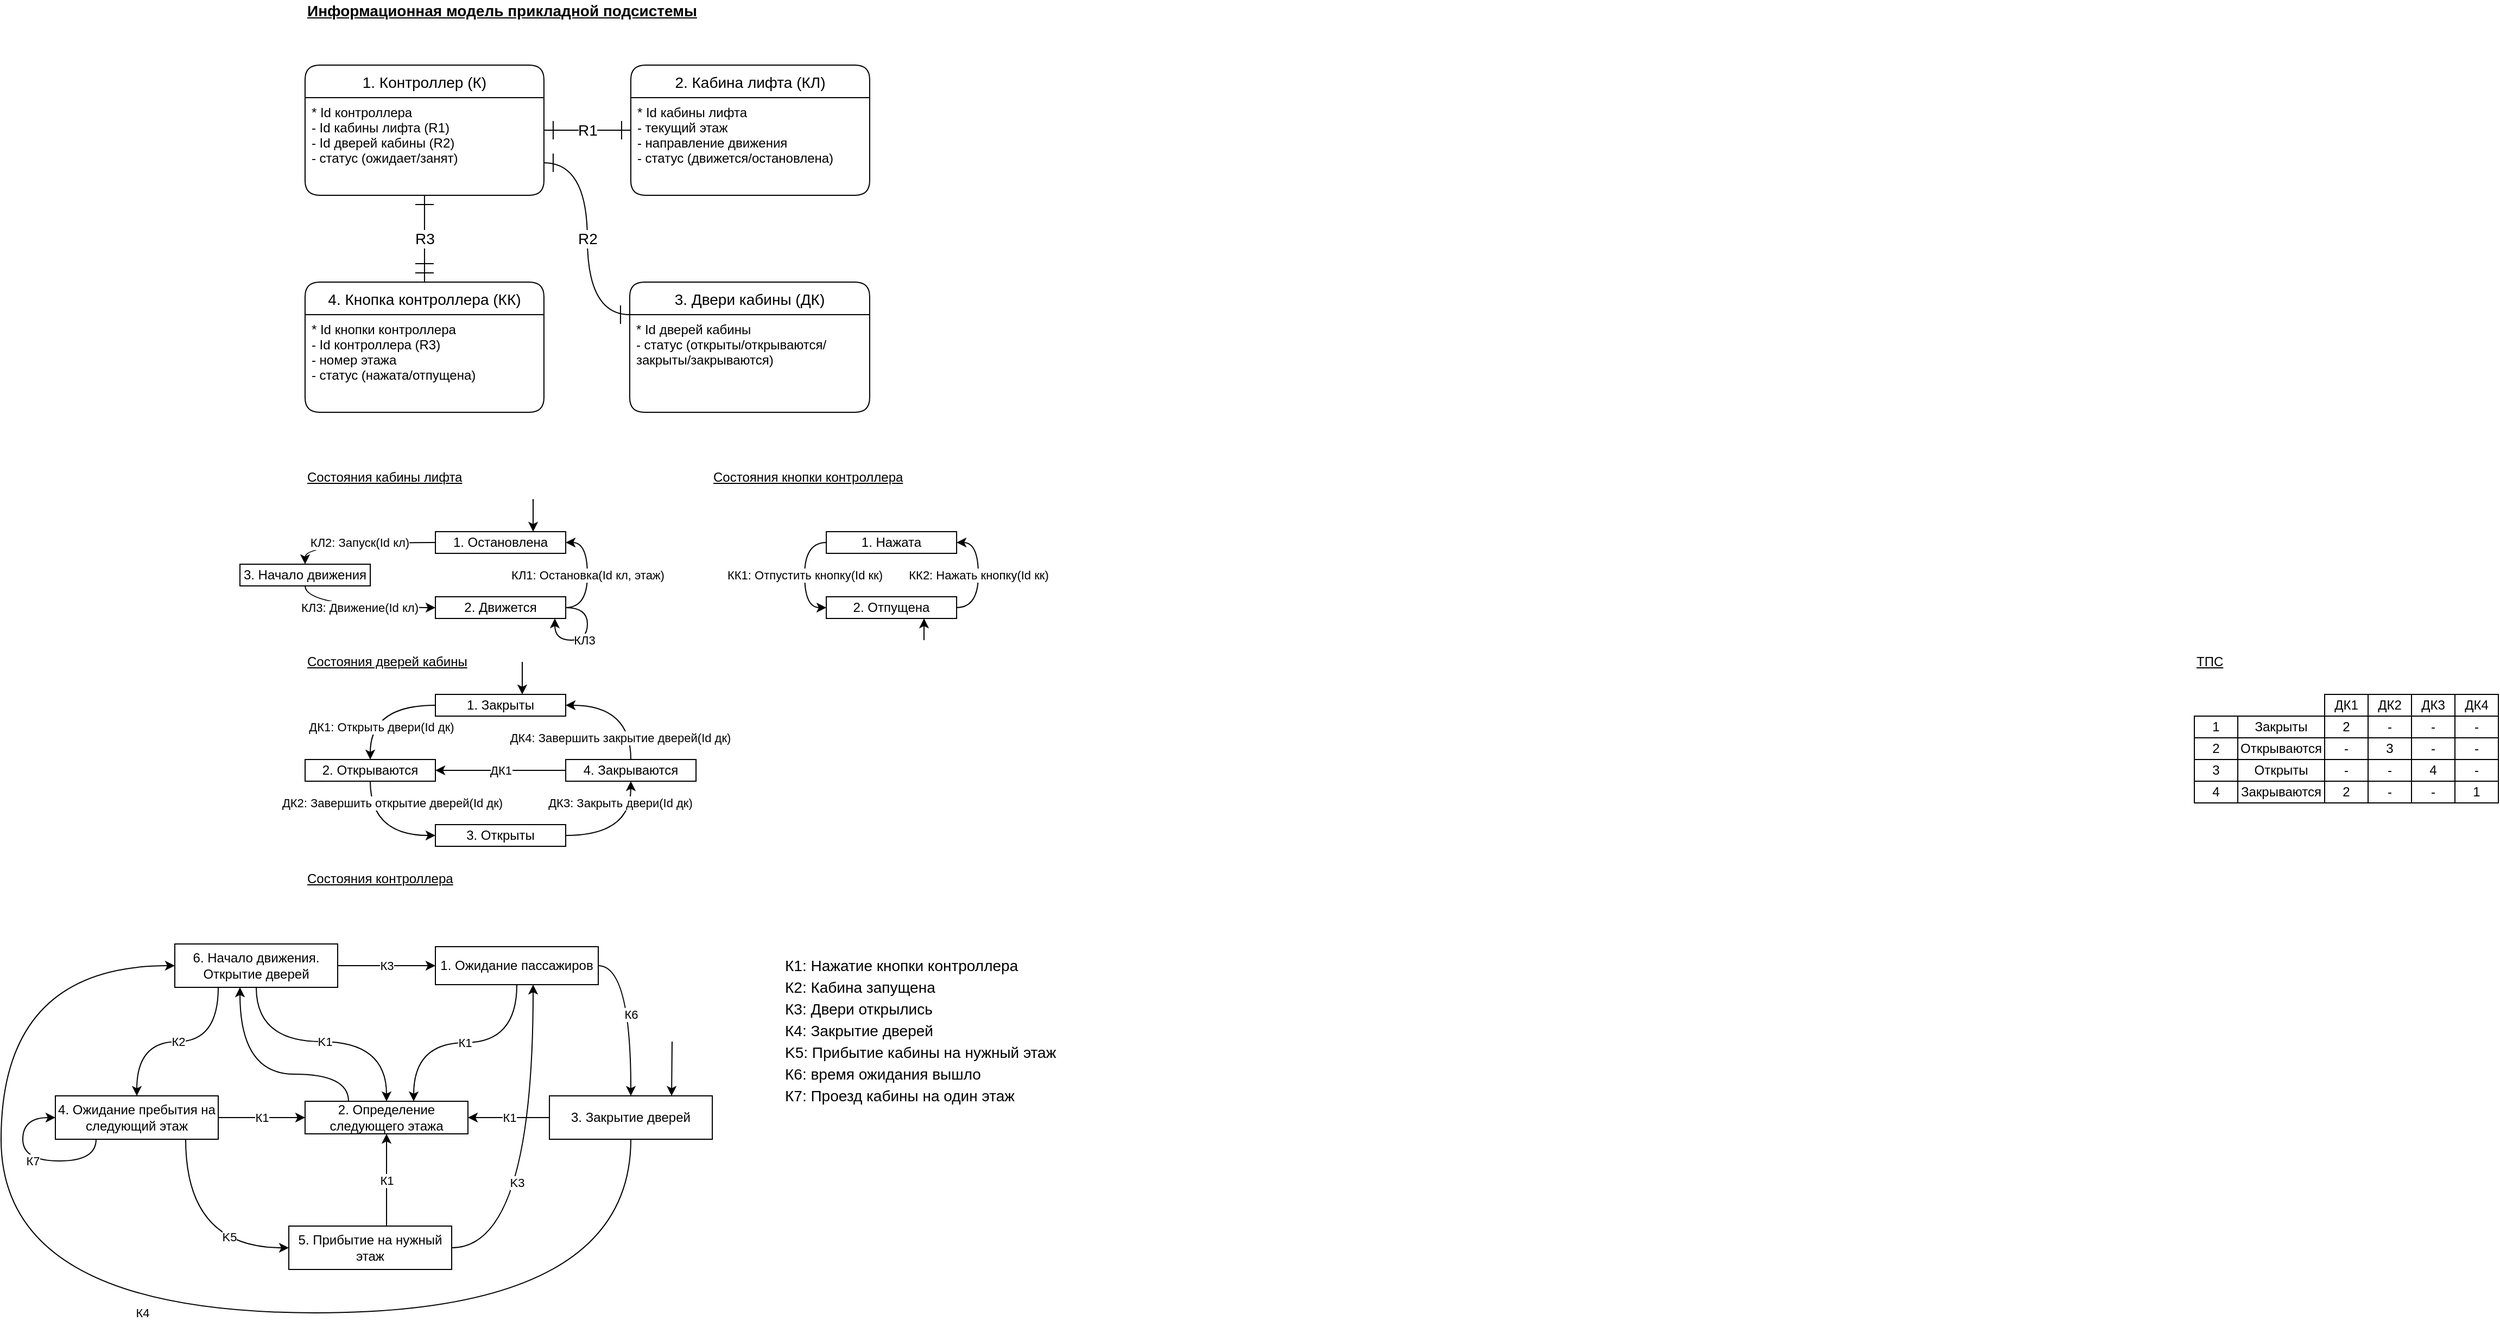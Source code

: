 <mxfile version="14.6.13" type="device"><diagram id="FFJJ7vYpV9TbGx-IhugV" name="Страница 1"><mxGraphModel dx="1287" dy="813" grid="1" gridSize="10" guides="1" tooltips="1" connect="1" arrows="1" fold="1" page="1" pageScale="1" pageWidth="827" pageHeight="1169" math="0" shadow="0"><root><mxCell id="0"/><mxCell id="1" parent="0"/><mxCell id="rGy74gRU72N-6EAPcVKt-3" value="Состояния кабины лифта" style="text;html=1;strokeColor=none;fillColor=none;align=left;verticalAlign=middle;whiteSpace=wrap;rounded=0;fontStyle=4" parent="1" vertex="1"><mxGeometry x="40" y="450" width="200" height="20" as="geometry"/></mxCell><mxCell id="rGy74gRU72N-6EAPcVKt-4" value="Состояния дверей кабины" style="text;html=1;strokeColor=none;fillColor=none;align=left;verticalAlign=middle;whiteSpace=wrap;rounded=0;fontStyle=4" parent="1" vertex="1"><mxGeometry x="40.0" y="620" width="200.03" height="20" as="geometry"/></mxCell><mxCell id="rGy74gRU72N-6EAPcVKt-15" value="Состояния кнопки контроллера" style="text;html=1;strokeColor=none;fillColor=none;align=left;verticalAlign=middle;whiteSpace=wrap;rounded=0;fontStyle=4" parent="1" vertex="1"><mxGeometry x="414.03" y="450" width="200.03" height="20" as="geometry"/></mxCell><mxCell id="ytYb5CN6HiQMM8bSOuHx-4" value="КЛ2: Запуск(Id кл)" style="edgeStyle=orthogonalEdgeStyle;curved=1;orthogonalLoop=1;jettySize=auto;html=1;" parent="1" source="ytYb5CN6HiQMM8bSOuHx-1" target="5jym0ZMFD4PkC4suiMIN-1" edge="1"><mxGeometry relative="1" as="geometry"><Array as="points"><mxPoint x="40" y="520"/></Array></mxGeometry></mxCell><mxCell id="ytYb5CN6HiQMM8bSOuHx-1" value="1. Остановлена" style="rounded=0;whiteSpace=wrap;html=1;" parent="1" vertex="1"><mxGeometry x="160.02" y="510" width="120" height="20" as="geometry"/></mxCell><mxCell id="ytYb5CN6HiQMM8bSOuHx-3" value="КЛ1: Остановка(Id кл, этаж)" style="edgeStyle=orthogonalEdgeStyle;orthogonalLoop=1;jettySize=auto;html=1;curved=1;" parent="1" source="ytYb5CN6HiQMM8bSOuHx-2" target="ytYb5CN6HiQMM8bSOuHx-1" edge="1"><mxGeometry relative="1" as="geometry"><Array as="points"><mxPoint x="300.02" y="580"/><mxPoint x="300.02" y="520"/></Array></mxGeometry></mxCell><mxCell id="ytYb5CN6HiQMM8bSOuHx-2" value="2. Движется" style="rounded=0;whiteSpace=wrap;html=1;" parent="1" vertex="1"><mxGeometry x="160.02" y="570" width="120" height="20" as="geometry"/></mxCell><mxCell id="ytYb5CN6HiQMM8bSOuHx-5" value="Информационная модель прикладной подсистемы" style="text;html=1;strokeColor=none;fillColor=none;align=left;verticalAlign=middle;whiteSpace=wrap;rounded=0;fontStyle=5;fontSize=14;" parent="1" vertex="1"><mxGeometry x="39.97" y="20" width="400.03" height="20" as="geometry"/></mxCell><mxCell id="ytYb5CN6HiQMM8bSOuHx-6" value="2. Кабина лифта (КЛ)" style="swimlane;childLayout=stackLayout;horizontal=1;startSize=30;horizontalStack=0;rounded=1;fontSize=14;fontStyle=0;strokeWidth=1;resizeParent=0;resizeLast=1;shadow=0;dashed=0;align=center;" parent="1" vertex="1"><mxGeometry x="339.97" y="80" width="220" height="120" as="geometry"/></mxCell><mxCell id="ytYb5CN6HiQMM8bSOuHx-7" value="* Id кабины лифта&#10;- текущий этаж&#10;- направление движения&#10;- статус (движется/остановлена)" style="align=left;strokeColor=none;fillColor=none;spacingLeft=4;fontSize=12;verticalAlign=top;resizable=0;rotatable=0;part=1;" parent="ytYb5CN6HiQMM8bSOuHx-6" vertex="1"><mxGeometry y="30" width="220" height="90" as="geometry"/></mxCell><mxCell id="ytYb5CN6HiQMM8bSOuHx-17" value="R1" style="edgeStyle=orthogonalEdgeStyle;curved=1;orthogonalLoop=1;jettySize=auto;html=1;fontSize=14;endArrow=ERone;endFill=0;endSize=15;startArrow=ERone;startFill=0;startSize=15;" parent="1" source="ytYb5CN6HiQMM8bSOuHx-8" target="ytYb5CN6HiQMM8bSOuHx-6" edge="1"><mxGeometry relative="1" as="geometry"><mxPoint as="offset"/></mxGeometry></mxCell><mxCell id="ytYb5CN6HiQMM8bSOuHx-18" style="edgeStyle=orthogonalEdgeStyle;curved=1;orthogonalLoop=1;jettySize=auto;html=1;fontSize=14;startArrow=ERone;startFill=0;endArrow=ERone;endFill=0;startSize=15;endSize=15;" parent="1" source="ytYb5CN6HiQMM8bSOuHx-8" target="ytYb5CN6HiQMM8bSOuHx-11" edge="1"><mxGeometry relative="1" as="geometry"><Array as="points"><mxPoint x="299.97" y="170"/><mxPoint x="299.97" y="310"/></Array></mxGeometry></mxCell><mxCell id="ytYb5CN6HiQMM8bSOuHx-20" value="R2" style="edgeLabel;html=1;align=center;verticalAlign=middle;resizable=0;points=[];fontSize=14;" parent="ytYb5CN6HiQMM8bSOuHx-18" vertex="1" connectable="0"><mxGeometry x="0.197" y="-1" relative="1" as="geometry"><mxPoint x="1" y="-21" as="offset"/></mxGeometry></mxCell><mxCell id="ytYb5CN6HiQMM8bSOuHx-8" value="1. Контроллер (К)" style="swimlane;childLayout=stackLayout;horizontal=1;startSize=30;horizontalStack=0;rounded=1;fontSize=14;fontStyle=0;strokeWidth=1;resizeParent=0;resizeLast=1;shadow=0;dashed=0;align=center;" parent="1" vertex="1"><mxGeometry x="39.97" y="80" width="220" height="120" as="geometry"/></mxCell><mxCell id="ytYb5CN6HiQMM8bSOuHx-9" value="* Id контроллера&#10;- Id кабины лифта (R1)&#10;- Id дверей кабины (R2)&#10;- статус (ожидает/занят)" style="align=left;strokeColor=none;fillColor=none;spacingLeft=4;fontSize=12;verticalAlign=top;resizable=0;rotatable=0;part=1;" parent="ytYb5CN6HiQMM8bSOuHx-8" vertex="1"><mxGeometry y="30" width="220" height="90" as="geometry"/></mxCell><mxCell id="ytYb5CN6HiQMM8bSOuHx-11" value="3. Двери кабины (ДК)" style="swimlane;childLayout=stackLayout;horizontal=1;startSize=30;horizontalStack=0;rounded=1;fontSize=14;fontStyle=0;strokeWidth=1;resizeParent=0;resizeLast=1;shadow=0;dashed=0;align=center;" parent="1" vertex="1"><mxGeometry x="338.97" y="280" width="221" height="120" as="geometry"/></mxCell><mxCell id="ytYb5CN6HiQMM8bSOuHx-12" value="* Id дверей кабины&#10;- статус (открыты/открываются/&#10;закрыты/закрываются)" style="align=left;strokeColor=none;fillColor=none;spacingLeft=4;fontSize=12;verticalAlign=top;resizable=0;rotatable=0;part=1;" parent="ytYb5CN6HiQMM8bSOuHx-11" vertex="1"><mxGeometry y="30" width="221" height="90" as="geometry"/></mxCell><mxCell id="ytYb5CN6HiQMM8bSOuHx-19" style="edgeStyle=orthogonalEdgeStyle;curved=1;orthogonalLoop=1;jettySize=auto;html=1;fontSize=14;startArrow=ERmandOne;startFill=0;endArrow=ERone;endFill=0;startSize=15;endSize=15;" parent="1" source="ytYb5CN6HiQMM8bSOuHx-15" target="ytYb5CN6HiQMM8bSOuHx-8" edge="1"><mxGeometry relative="1" as="geometry"/></mxCell><mxCell id="ytYb5CN6HiQMM8bSOuHx-21" value="R3" style="edgeLabel;html=1;align=center;verticalAlign=middle;resizable=0;points=[];fontSize=14;" parent="ytYb5CN6HiQMM8bSOuHx-19" vertex="1" connectable="0"><mxGeometry x="0.283" relative="1" as="geometry"><mxPoint y="11" as="offset"/></mxGeometry></mxCell><mxCell id="ytYb5CN6HiQMM8bSOuHx-15" value="4. Кнопка контроллера (КК)" style="swimlane;childLayout=stackLayout;horizontal=1;startSize=30;horizontalStack=0;rounded=1;fontSize=14;fontStyle=0;strokeWidth=1;resizeParent=0;resizeLast=1;shadow=0;dashed=0;align=center;" parent="1" vertex="1"><mxGeometry x="39.97" y="280" width="220" height="120" as="geometry"/></mxCell><mxCell id="ytYb5CN6HiQMM8bSOuHx-16" value="* Id кнопки контроллера&#10;- Id контроллера (R3)&#10;- номер этажа&#10;- статус (нажата/отпущена)" style="align=left;strokeColor=none;fillColor=none;spacingLeft=4;fontSize=12;verticalAlign=top;resizable=0;rotatable=0;part=1;" parent="ytYb5CN6HiQMM8bSOuHx-15" vertex="1"><mxGeometry y="30" width="220" height="90" as="geometry"/></mxCell><mxCell id="E6nvMdB4aJgWT5wThZRG-4" value="КК1: Отпустить кнопку(Id кк)" style="edgeStyle=orthogonalEdgeStyle;curved=1;orthogonalLoop=1;jettySize=auto;html=1;" parent="1" source="E6nvMdB4aJgWT5wThZRG-1" target="E6nvMdB4aJgWT5wThZRG-2" edge="1"><mxGeometry relative="1" as="geometry"><Array as="points"><mxPoint x="500.06" y="520"/><mxPoint x="500.06" y="580"/></Array></mxGeometry></mxCell><mxCell id="E6nvMdB4aJgWT5wThZRG-1" value="1. Нажата" style="rounded=0;whiteSpace=wrap;html=1;" parent="1" vertex="1"><mxGeometry x="520.04" y="510" width="120" height="20" as="geometry"/></mxCell><mxCell id="E6nvMdB4aJgWT5wThZRG-3" value="КК2: Нажать кнопку(Id кк)" style="edgeStyle=orthogonalEdgeStyle;orthogonalLoop=1;jettySize=auto;html=1;curved=1;" parent="1" source="E6nvMdB4aJgWT5wThZRG-2" target="E6nvMdB4aJgWT5wThZRG-1" edge="1"><mxGeometry relative="1" as="geometry"><Array as="points"><mxPoint x="660.06" y="580"/><mxPoint x="660.06" y="520"/></Array></mxGeometry></mxCell><mxCell id="E6nvMdB4aJgWT5wThZRG-2" value="2. Отпущена" style="rounded=0;whiteSpace=wrap;html=1;" parent="1" vertex="1"><mxGeometry x="520.04" y="570" width="120" height="20" as="geometry"/></mxCell><mxCell id="E6nvMdB4aJgWT5wThZRG-9" style="edgeStyle=orthogonalEdgeStyle;curved=1;orthogonalLoop=1;jettySize=auto;html=1;entryX=0.5;entryY=0;entryDx=0;entryDy=0;exitX=0;exitY=0.5;exitDx=0;exitDy=0;" parent="1" source="E6nvMdB4aJgWT5wThZRG-5" target="E6nvMdB4aJgWT5wThZRG-6" edge="1"><mxGeometry relative="1" as="geometry"/></mxCell><mxCell id="W7GcJJfSbcKXSyQRW5s8-4" value="ДК1: Открыть двери(Id дк)" style="edgeLabel;html=1;align=center;verticalAlign=middle;resizable=0;points=[];" parent="E6nvMdB4aJgWT5wThZRG-9" vertex="1" connectable="0"><mxGeometry x="0.418" y="13" relative="1" as="geometry"><mxPoint x="-3" y="2" as="offset"/></mxGeometry></mxCell><mxCell id="E6nvMdB4aJgWT5wThZRG-5" value="1. Закрыты" style="rounded=0;whiteSpace=wrap;html=1;" parent="1" vertex="1"><mxGeometry x="160.0" y="660" width="120" height="20" as="geometry"/></mxCell><mxCell id="E6nvMdB4aJgWT5wThZRG-10" style="edgeStyle=orthogonalEdgeStyle;curved=1;orthogonalLoop=1;jettySize=auto;html=1;entryX=0;entryY=0.5;entryDx=0;entryDy=0;" parent="1" source="E6nvMdB4aJgWT5wThZRG-6" target="E6nvMdB4aJgWT5wThZRG-8" edge="1"><mxGeometry relative="1" as="geometry"/></mxCell><mxCell id="W7GcJJfSbcKXSyQRW5s8-5" value="ДК2: Завершить открытие дверей(Id дк)" style="edgeLabel;html=1;align=center;verticalAlign=middle;resizable=0;points=[];" parent="E6nvMdB4aJgWT5wThZRG-10" vertex="1" connectable="0"><mxGeometry x="0.218" y="11" relative="1" as="geometry"><mxPoint x="3" y="-19" as="offset"/></mxGeometry></mxCell><mxCell id="E6nvMdB4aJgWT5wThZRG-6" value="2. Открываются" style="rounded=0;whiteSpace=wrap;html=1;" parent="1" vertex="1"><mxGeometry x="40.0" y="720" width="120" height="20" as="geometry"/></mxCell><mxCell id="E6nvMdB4aJgWT5wThZRG-12" style="edgeStyle=orthogonalEdgeStyle;curved=1;orthogonalLoop=1;jettySize=auto;html=1;entryX=1;entryY=0.5;entryDx=0;entryDy=0;" parent="1" source="E6nvMdB4aJgWT5wThZRG-7" target="E6nvMdB4aJgWT5wThZRG-5" edge="1"><mxGeometry relative="1" as="geometry"/></mxCell><mxCell id="W7GcJJfSbcKXSyQRW5s8-7" value="ДК4: Завершить закрытие дверей(Id дк)" style="edgeLabel;html=1;align=center;verticalAlign=middle;resizable=0;points=[];" parent="E6nvMdB4aJgWT5wThZRG-12" vertex="1" connectable="0"><mxGeometry x="0.218" y="8" relative="1" as="geometry"><mxPoint x="7" y="22" as="offset"/></mxGeometry></mxCell><mxCell id="W7GcJJfSbcKXSyQRW5s8-23" style="edgeStyle=orthogonalEdgeStyle;rounded=0;orthogonalLoop=1;jettySize=auto;html=1;" parent="1" source="E6nvMdB4aJgWT5wThZRG-7" target="E6nvMdB4aJgWT5wThZRG-6" edge="1"><mxGeometry relative="1" as="geometry"/></mxCell><mxCell id="W7GcJJfSbcKXSyQRW5s8-24" value="ДК1" style="edgeLabel;html=1;align=center;verticalAlign=middle;resizable=0;points=[];" parent="W7GcJJfSbcKXSyQRW5s8-23" vertex="1" connectable="0"><mxGeometry x="-0.161" y="1" relative="1" as="geometry"><mxPoint x="-10" y="-1" as="offset"/></mxGeometry></mxCell><mxCell id="E6nvMdB4aJgWT5wThZRG-7" value="4. Закрываются" style="rounded=0;whiteSpace=wrap;html=1;" parent="1" vertex="1"><mxGeometry x="280.03" y="720" width="120" height="20" as="geometry"/></mxCell><mxCell id="E6nvMdB4aJgWT5wThZRG-11" style="edgeStyle=orthogonalEdgeStyle;curved=1;orthogonalLoop=1;jettySize=auto;html=1;exitX=1;exitY=0.5;exitDx=0;exitDy=0;" parent="1" source="E6nvMdB4aJgWT5wThZRG-8" target="E6nvMdB4aJgWT5wThZRG-7" edge="1"><mxGeometry relative="1" as="geometry"/></mxCell><mxCell id="W7GcJJfSbcKXSyQRW5s8-6" value="ДК3: Закрыть двери(Id дк)" style="edgeLabel;html=1;align=center;verticalAlign=middle;resizable=0;points=[];" parent="E6nvMdB4aJgWT5wThZRG-11" vertex="1" connectable="0"><mxGeometry x="0.364" y="13" relative="1" as="geometry"><mxPoint x="3" y="-15" as="offset"/></mxGeometry></mxCell><mxCell id="E6nvMdB4aJgWT5wThZRG-8" value="3. Открыты" style="rounded=0;whiteSpace=wrap;html=1;" parent="1" vertex="1"><mxGeometry x="160.0" y="780" width="120" height="20" as="geometry"/></mxCell><mxCell id="W7GcJJfSbcKXSyQRW5s8-1" value="1" style="rounded=0;whiteSpace=wrap;html=1;fillColor=none;" parent="1" vertex="1"><mxGeometry x="1780" y="680" width="40" height="20" as="geometry"/></mxCell><mxCell id="W7GcJJfSbcKXSyQRW5s8-2" value="ТПС" style="text;html=1;strokeColor=none;fillColor=none;align=left;verticalAlign=middle;whiteSpace=wrap;rounded=0;fontStyle=4" parent="1" vertex="1"><mxGeometry x="1780" y="620" width="200" height="20" as="geometry"/></mxCell><mxCell id="W7GcJJfSbcKXSyQRW5s8-8" value="2" style="rounded=0;whiteSpace=wrap;html=1;fillColor=none;" parent="1" vertex="1"><mxGeometry x="1780" y="700" width="40" height="20" as="geometry"/></mxCell><mxCell id="W7GcJJfSbcKXSyQRW5s8-9" value="3" style="rounded=0;whiteSpace=wrap;html=1;fillColor=none;" parent="1" vertex="1"><mxGeometry x="1780" y="720" width="40" height="20" as="geometry"/></mxCell><mxCell id="W7GcJJfSbcKXSyQRW5s8-10" value="4" style="rounded=0;whiteSpace=wrap;html=1;fillColor=none;" parent="1" vertex="1"><mxGeometry x="1780" y="740" width="40" height="20" as="geometry"/></mxCell><mxCell id="W7GcJJfSbcKXSyQRW5s8-11" value="Закрыты" style="rounded=0;whiteSpace=wrap;html=1;fillColor=none;" parent="1" vertex="1"><mxGeometry x="1820" y="680" width="80" height="20" as="geometry"/></mxCell><mxCell id="W7GcJJfSbcKXSyQRW5s8-12" value="Открываются" style="rounded=0;whiteSpace=wrap;html=1;fillColor=none;" parent="1" vertex="1"><mxGeometry x="1820" y="700" width="80" height="20" as="geometry"/></mxCell><mxCell id="W7GcJJfSbcKXSyQRW5s8-13" value="Открыты" style="rounded=0;whiteSpace=wrap;html=1;fillColor=none;" parent="1" vertex="1"><mxGeometry x="1820" y="720" width="80" height="20" as="geometry"/></mxCell><mxCell id="W7GcJJfSbcKXSyQRW5s8-14" value="Закрываются" style="rounded=0;whiteSpace=wrap;html=1;fillColor=none;" parent="1" vertex="1"><mxGeometry x="1820" y="740" width="80" height="20" as="geometry"/></mxCell><mxCell id="W7GcJJfSbcKXSyQRW5s8-15" value="ДК1" style="rounded=0;whiteSpace=wrap;html=1;fillColor=none;" parent="1" vertex="1"><mxGeometry x="1900" y="660" width="40" height="20" as="geometry"/></mxCell><mxCell id="W7GcJJfSbcKXSyQRW5s8-16" value="ДК2" style="rounded=0;whiteSpace=wrap;html=1;fillColor=none;" parent="1" vertex="1"><mxGeometry x="1940" y="660" width="40" height="20" as="geometry"/></mxCell><mxCell id="W7GcJJfSbcKXSyQRW5s8-17" value="ДК3" style="rounded=0;whiteSpace=wrap;html=1;fillColor=none;" parent="1" vertex="1"><mxGeometry x="1980" y="660" width="40" height="20" as="geometry"/></mxCell><mxCell id="W7GcJJfSbcKXSyQRW5s8-18" value="ДК4" style="rounded=0;whiteSpace=wrap;html=1;fillColor=none;" parent="1" vertex="1"><mxGeometry x="2020" y="660" width="40" height="20" as="geometry"/></mxCell><mxCell id="W7GcJJfSbcKXSyQRW5s8-19" value="2" style="rounded=0;whiteSpace=wrap;html=1;fillColor=none;" parent="1" vertex="1"><mxGeometry x="1900" y="680" width="40" height="20" as="geometry"/></mxCell><mxCell id="W7GcJJfSbcKXSyQRW5s8-20" value="-" style="rounded=0;whiteSpace=wrap;html=1;fillColor=none;" parent="1" vertex="1"><mxGeometry x="1900" y="700" width="40" height="20" as="geometry"/></mxCell><mxCell id="W7GcJJfSbcKXSyQRW5s8-21" value="-" style="rounded=0;whiteSpace=wrap;html=1;fillColor=none;" parent="1" vertex="1"><mxGeometry x="1900" y="720" width="40" height="20" as="geometry"/></mxCell><mxCell id="W7GcJJfSbcKXSyQRW5s8-22" value="2" style="rounded=0;whiteSpace=wrap;html=1;fillColor=none;" parent="1" vertex="1"><mxGeometry x="1900" y="740" width="40" height="20" as="geometry"/></mxCell><mxCell id="W7GcJJfSbcKXSyQRW5s8-26" value="3" style="rounded=0;whiteSpace=wrap;html=1;fillColor=none;" parent="1" vertex="1"><mxGeometry x="1940" y="700" width="40" height="20" as="geometry"/></mxCell><mxCell id="W7GcJJfSbcKXSyQRW5s8-27" value="-" style="rounded=0;whiteSpace=wrap;html=1;fillColor=none;" parent="1" vertex="1"><mxGeometry x="1940" y="680" width="40" height="20" as="geometry"/></mxCell><mxCell id="W7GcJJfSbcKXSyQRW5s8-28" value="-" style="rounded=0;whiteSpace=wrap;html=1;fillColor=none;" parent="1" vertex="1"><mxGeometry x="1940" y="720" width="40" height="20" as="geometry"/></mxCell><mxCell id="W7GcJJfSbcKXSyQRW5s8-29" value="-" style="rounded=0;whiteSpace=wrap;html=1;fillColor=none;" parent="1" vertex="1"><mxGeometry x="1940" y="740" width="40" height="20" as="geometry"/></mxCell><mxCell id="W7GcJJfSbcKXSyQRW5s8-30" value="4" style="rounded=0;whiteSpace=wrap;html=1;fillColor=none;" parent="1" vertex="1"><mxGeometry x="1980" y="720" width="40" height="20" as="geometry"/></mxCell><mxCell id="W7GcJJfSbcKXSyQRW5s8-31" value="-" style="rounded=0;whiteSpace=wrap;html=1;fillColor=none;" parent="1" vertex="1"><mxGeometry x="1980" y="700" width="40" height="20" as="geometry"/></mxCell><mxCell id="W7GcJJfSbcKXSyQRW5s8-32" value="-" style="rounded=0;whiteSpace=wrap;html=1;fillColor=none;" parent="1" vertex="1"><mxGeometry x="1980" y="680" width="40" height="20" as="geometry"/></mxCell><mxCell id="W7GcJJfSbcKXSyQRW5s8-33" value="-" style="rounded=0;whiteSpace=wrap;html=1;fillColor=none;" parent="1" vertex="1"><mxGeometry x="1980" y="740" width="40" height="20" as="geometry"/></mxCell><mxCell id="W7GcJJfSbcKXSyQRW5s8-34" value="1" style="rounded=0;whiteSpace=wrap;html=1;fillColor=none;" parent="1" vertex="1"><mxGeometry x="2020" y="740" width="40" height="20" as="geometry"/></mxCell><mxCell id="W7GcJJfSbcKXSyQRW5s8-35" value="-" style="rounded=0;whiteSpace=wrap;html=1;fillColor=none;" parent="1" vertex="1"><mxGeometry x="2020" y="720" width="40" height="20" as="geometry"/></mxCell><mxCell id="W7GcJJfSbcKXSyQRW5s8-36" value="-" style="rounded=0;whiteSpace=wrap;html=1;fillColor=none;" parent="1" vertex="1"><mxGeometry x="2020" y="700" width="40" height="20" as="geometry"/></mxCell><mxCell id="W7GcJJfSbcKXSyQRW5s8-37" value="-" style="rounded=0;whiteSpace=wrap;html=1;fillColor=none;" parent="1" vertex="1"><mxGeometry x="2020" y="680" width="40" height="20" as="geometry"/></mxCell><mxCell id="ydrPqTwcOS3lQjm-XeVe-1" value="Состояния контроллера" style="text;html=1;strokeColor=none;fillColor=none;align=left;verticalAlign=middle;whiteSpace=wrap;rounded=0;fontStyle=4" parent="1" vertex="1"><mxGeometry x="40.0" y="820" width="200.03" height="20" as="geometry"/></mxCell><mxCell id="IUg-mft-xapzD2BrvqNs-5" value="К1" style="edgeStyle=orthogonalEdgeStyle;rounded=0;orthogonalLoop=1;jettySize=auto;html=1;" parent="1" source="1RubFFUEzhwFRpHru7SJ-1" target="1RubFFUEzhwFRpHru7SJ-3" edge="1"><mxGeometry relative="1" as="geometry"/></mxCell><mxCell id="IUg-mft-xapzD2BrvqNs-9" value="K5" style="edgeStyle=orthogonalEdgeStyle;orthogonalLoop=1;jettySize=auto;html=1;curved=1;" parent="1" source="1RubFFUEzhwFRpHru7SJ-1" target="HDxr8kiUH-6mZuYNT8Sr-1" edge="1"><mxGeometry x="0.436" y="10" relative="1" as="geometry"><Array as="points"><mxPoint x="-70" y="1170"/></Array><mxPoint as="offset"/></mxGeometry></mxCell><mxCell id="1RubFFUEzhwFRpHru7SJ-1" value="4. Ожидание пребытия на следующий этаж" style="rounded=0;whiteSpace=wrap;html=1;" parent="1" vertex="1"><mxGeometry x="-190" y="1030" width="150" height="40" as="geometry"/></mxCell><mxCell id="IUg-mft-xapzD2BrvqNs-13" style="edgeStyle=orthogonalEdgeStyle;orthogonalLoop=1;jettySize=auto;html=1;curved=1;" parent="1" source="1RubFFUEzhwFRpHru7SJ-3" target="HDxr8kiUH-6mZuYNT8Sr-2" edge="1"><mxGeometry relative="1" as="geometry"><Array as="points"><mxPoint x="80" y="1010"/><mxPoint x="-20" y="1010"/></Array></mxGeometry></mxCell><mxCell id="1RubFFUEzhwFRpHru7SJ-3" value="2. Определение следующего этажа" style="rounded=0;whiteSpace=wrap;html=1;" parent="1" vertex="1"><mxGeometry x="39.97" y="1035" width="150" height="30" as="geometry"/></mxCell><mxCell id="IUg-mft-xapzD2BrvqNs-2" value="К1" style="edgeStyle=orthogonalEdgeStyle;orthogonalLoop=1;jettySize=auto;html=1;curved=1;" parent="1" source="1RubFFUEzhwFRpHru7SJ-27" target="1RubFFUEzhwFRpHru7SJ-3" edge="1"><mxGeometry relative="1" as="geometry"><Array as="points"><mxPoint x="235" y="981"/><mxPoint x="140" y="981"/></Array></mxGeometry></mxCell><mxCell id="IUg-mft-xapzD2BrvqNs-6" value="К6" style="edgeStyle=orthogonalEdgeStyle;orthogonalLoop=1;jettySize=auto;html=1;curved=1;" parent="1" source="1RubFFUEzhwFRpHru7SJ-27" target="1RubFFUEzhwFRpHru7SJ-29" edge="1"><mxGeometry relative="1" as="geometry"><Array as="points"><mxPoint x="340" y="910"/></Array></mxGeometry></mxCell><mxCell id="1RubFFUEzhwFRpHru7SJ-27" value="1. Ожидание пассажиров" style="rounded=0;whiteSpace=wrap;html=1;" parent="1" vertex="1"><mxGeometry x="160.0" y="892.5" width="150" height="35" as="geometry"/></mxCell><mxCell id="IUg-mft-xapzD2BrvqNs-3" value="К1" style="edgeStyle=orthogonalEdgeStyle;rounded=0;orthogonalLoop=1;jettySize=auto;html=1;" parent="1" source="1RubFFUEzhwFRpHru7SJ-29" target="1RubFFUEzhwFRpHru7SJ-3" edge="1"><mxGeometry relative="1" as="geometry"/></mxCell><mxCell id="IUg-mft-xapzD2BrvqNs-7" value="К4" style="edgeStyle=orthogonalEdgeStyle;orthogonalLoop=1;jettySize=auto;html=1;curved=1;" parent="1" source="1RubFFUEzhwFRpHru7SJ-29" target="HDxr8kiUH-6mZuYNT8Sr-2" edge="1"><mxGeometry relative="1" as="geometry"><Array as="points"><mxPoint x="340" y="1230"/><mxPoint x="-240" y="1230"/><mxPoint x="-240" y="910"/></Array></mxGeometry></mxCell><mxCell id="1RubFFUEzhwFRpHru7SJ-29" value="3. Закрытие дверей" style="rounded=0;whiteSpace=wrap;html=1;" parent="1" vertex="1"><mxGeometry x="265.03" y="1030" width="150" height="40" as="geometry"/></mxCell><mxCell id="1RubFFUEzhwFRpHru7SJ-33" value="К1: Нажатие кнопки контроллера" style="text;html=1;strokeColor=none;fillColor=none;align=left;verticalAlign=middle;whiteSpace=wrap;rounded=0;fontSize=14;" parent="1" vertex="1"><mxGeometry x="479.9" y="900" width="280" height="20" as="geometry"/></mxCell><mxCell id="1RubFFUEzhwFRpHru7SJ-34" value="К2: Кабина запущена" style="text;html=1;strokeColor=none;fillColor=none;align=left;verticalAlign=middle;whiteSpace=wrap;rounded=0;fontSize=14;" parent="1" vertex="1"><mxGeometry x="480.03" y="920" width="280" height="20" as="geometry"/></mxCell><mxCell id="1RubFFUEzhwFRpHru7SJ-40" value="К3: Двери открылись" style="text;html=1;strokeColor=none;fillColor=none;align=left;verticalAlign=middle;whiteSpace=wrap;rounded=0;fontSize=14;" parent="1" vertex="1"><mxGeometry x="479.9" y="940" width="280" height="20" as="geometry"/></mxCell><mxCell id="qX_3Gwqr9Lo_Wm2yeuOw-2" value="К4: Закрытие дверей" style="text;html=1;strokeColor=none;fillColor=none;align=left;verticalAlign=middle;whiteSpace=wrap;rounded=0;fontSize=14;" parent="1" vertex="1"><mxGeometry x="480.03" y="960" width="280" height="20" as="geometry"/></mxCell><mxCell id="IUg-mft-xapzD2BrvqNs-4" value="К1" style="edgeStyle=orthogonalEdgeStyle;rounded=0;orthogonalLoop=1;jettySize=auto;html=1;" parent="1" source="HDxr8kiUH-6mZuYNT8Sr-1" target="1RubFFUEzhwFRpHru7SJ-3" edge="1"><mxGeometry relative="1" as="geometry"><Array as="points"><mxPoint x="115" y="1130"/><mxPoint x="115" y="1130"/></Array></mxGeometry></mxCell><mxCell id="IUg-mft-xapzD2BrvqNs-8" value="K3" style="edgeStyle=orthogonalEdgeStyle;orthogonalLoop=1;jettySize=auto;html=1;curved=1;" parent="1" source="HDxr8kiUH-6mZuYNT8Sr-1" target="1RubFFUEzhwFRpHru7SJ-27" edge="1"><mxGeometry x="-0.15" y="15" relative="1" as="geometry"><Array as="points"><mxPoint x="250" y="1170"/></Array><mxPoint as="offset"/></mxGeometry></mxCell><mxCell id="HDxr8kiUH-6mZuYNT8Sr-1" value="5. Прибытие на нужный этаж" style="rounded=0;whiteSpace=wrap;html=1;" parent="1" vertex="1"><mxGeometry x="25" y="1150" width="150" height="40" as="geometry"/></mxCell><mxCell id="IUg-mft-xapzD2BrvqNs-1" value="K1" style="edgeStyle=orthogonalEdgeStyle;orthogonalLoop=1;jettySize=auto;html=1;curved=1;" parent="1" source="HDxr8kiUH-6mZuYNT8Sr-2" target="1RubFFUEzhwFRpHru7SJ-3" edge="1"><mxGeometry relative="1" as="geometry"><Array as="points"><mxPoint x="-5" y="980"/><mxPoint x="115" y="980"/></Array></mxGeometry></mxCell><mxCell id="IUg-mft-xapzD2BrvqNs-11" value="К2" style="edgeStyle=orthogonalEdgeStyle;orthogonalLoop=1;jettySize=auto;html=1;curved=1;" parent="1" source="HDxr8kiUH-6mZuYNT8Sr-2" target="1RubFFUEzhwFRpHru7SJ-1" edge="1"><mxGeometry relative="1" as="geometry"><Array as="points"><mxPoint x="-40" y="980"/><mxPoint x="-115" y="980"/></Array></mxGeometry></mxCell><mxCell id="IUg-mft-xapzD2BrvqNs-15" value="К3" style="edgeStyle=orthogonalEdgeStyle;rounded=0;orthogonalLoop=1;jettySize=auto;html=1;" parent="1" source="HDxr8kiUH-6mZuYNT8Sr-2" target="1RubFFUEzhwFRpHru7SJ-27" edge="1"><mxGeometry relative="1" as="geometry"/></mxCell><mxCell id="HDxr8kiUH-6mZuYNT8Sr-2" value="6. Начало движения.&lt;br&gt;Открытие дверей" style="rounded=0;whiteSpace=wrap;html=1;" parent="1" vertex="1"><mxGeometry x="-80" y="890" width="150" height="40" as="geometry"/></mxCell><mxCell id="IUg-mft-xapzD2BrvqNs-10" value="K5: Прибытие кабины на нужный этаж" style="text;html=1;strokeColor=none;fillColor=none;align=left;verticalAlign=middle;whiteSpace=wrap;rounded=0;fontSize=14;" parent="1" vertex="1"><mxGeometry x="479.9" y="980" width="280" height="20" as="geometry"/></mxCell><mxCell id="IUg-mft-xapzD2BrvqNs-12" value="К6: время ожидания вышло" style="text;html=1;strokeColor=none;fillColor=none;align=left;verticalAlign=middle;whiteSpace=wrap;rounded=0;fontSize=14;" parent="1" vertex="1"><mxGeometry x="479.9" y="1000" width="280" height="20" as="geometry"/></mxCell><mxCell id="IUg-mft-xapzD2BrvqNs-16" value="К7" style="edgeStyle=orthogonalEdgeStyle;orthogonalLoop=1;jettySize=auto;html=1;exitX=0.25;exitY=1;exitDx=0;exitDy=0;curved=1;" parent="1" source="1RubFFUEzhwFRpHru7SJ-1" target="1RubFFUEzhwFRpHru7SJ-1" edge="1"><mxGeometry relative="1" as="geometry"><Array as="points"><mxPoint x="-152" y="1090"/><mxPoint x="-220" y="1090"/><mxPoint x="-220" y="1050"/></Array></mxGeometry></mxCell><mxCell id="IUg-mft-xapzD2BrvqNs-17" value="К7: Проезд кабины на один этаж" style="text;html=1;strokeColor=none;fillColor=none;align=left;verticalAlign=middle;whiteSpace=wrap;rounded=0;fontSize=14;" parent="1" vertex="1"><mxGeometry x="479.9" y="1020" width="280" height="20" as="geometry"/></mxCell><mxCell id="IUg-mft-xapzD2BrvqNs-18" value="" style="endArrow=classic;html=1;entryX=0.75;entryY=0;entryDx=0;entryDy=0;" parent="1" target="1RubFFUEzhwFRpHru7SJ-29" edge="1"><mxGeometry width="50" height="50" relative="1" as="geometry"><mxPoint x="378" y="980" as="sourcePoint"/><mxPoint x="420" y="1100" as="targetPoint"/></mxGeometry></mxCell><mxCell id="IUg-mft-xapzD2BrvqNs-19" value="" style="endArrow=classic;html=1;entryX=0.75;entryY=0;entryDx=0;entryDy=0;" parent="1" target="ytYb5CN6HiQMM8bSOuHx-1" edge="1"><mxGeometry width="50" height="50" relative="1" as="geometry"><mxPoint x="250" y="480" as="sourcePoint"/><mxPoint x="300" y="430" as="targetPoint"/></mxGeometry></mxCell><mxCell id="IUg-mft-xapzD2BrvqNs-20" value="" style="endArrow=classic;html=1;entryX=0.75;entryY=1;entryDx=0;entryDy=0;" parent="1" target="E6nvMdB4aJgWT5wThZRG-2" edge="1"><mxGeometry width="50" height="50" relative="1" as="geometry"><mxPoint x="610" y="610" as="sourcePoint"/><mxPoint x="610" y="580" as="targetPoint"/></mxGeometry></mxCell><mxCell id="IUg-mft-xapzD2BrvqNs-21" value="" style="endArrow=classic;html=1;" parent="1" edge="1"><mxGeometry width="50" height="50" relative="1" as="geometry"><mxPoint x="240" y="630" as="sourcePoint"/><mxPoint x="240" y="660" as="targetPoint"/></mxGeometry></mxCell><mxCell id="5jym0ZMFD4PkC4suiMIN-3" value="КЛ3: Движение(Id кл)" style="edgeStyle=orthogonalEdgeStyle;orthogonalLoop=1;jettySize=auto;html=1;curved=1;" edge="1" parent="1" source="5jym0ZMFD4PkC4suiMIN-1" target="ytYb5CN6HiQMM8bSOuHx-2"><mxGeometry relative="1" as="geometry"><Array as="points"><mxPoint x="40" y="580"/></Array></mxGeometry></mxCell><mxCell id="5jym0ZMFD4PkC4suiMIN-1" value="3. Начало движения" style="rounded=0;whiteSpace=wrap;html=1;" vertex="1" parent="1"><mxGeometry x="-20" y="540" width="120" height="20" as="geometry"/></mxCell><mxCell id="5jym0ZMFD4PkC4suiMIN-4" value="КЛ3" style="edgeStyle=orthogonalEdgeStyle;curved=1;orthogonalLoop=1;jettySize=auto;html=1;exitX=1;exitY=0.5;exitDx=0;exitDy=0;" edge="1" parent="1" source="ytYb5CN6HiQMM8bSOuHx-2" target="ytYb5CN6HiQMM8bSOuHx-2"><mxGeometry x="0.049" relative="1" as="geometry"><Array as="points"><mxPoint x="300" y="580"/><mxPoint x="300" y="610"/><mxPoint x="270" y="610"/></Array><mxPoint as="offset"/></mxGeometry></mxCell></root></mxGraphModel></diagram></mxfile>